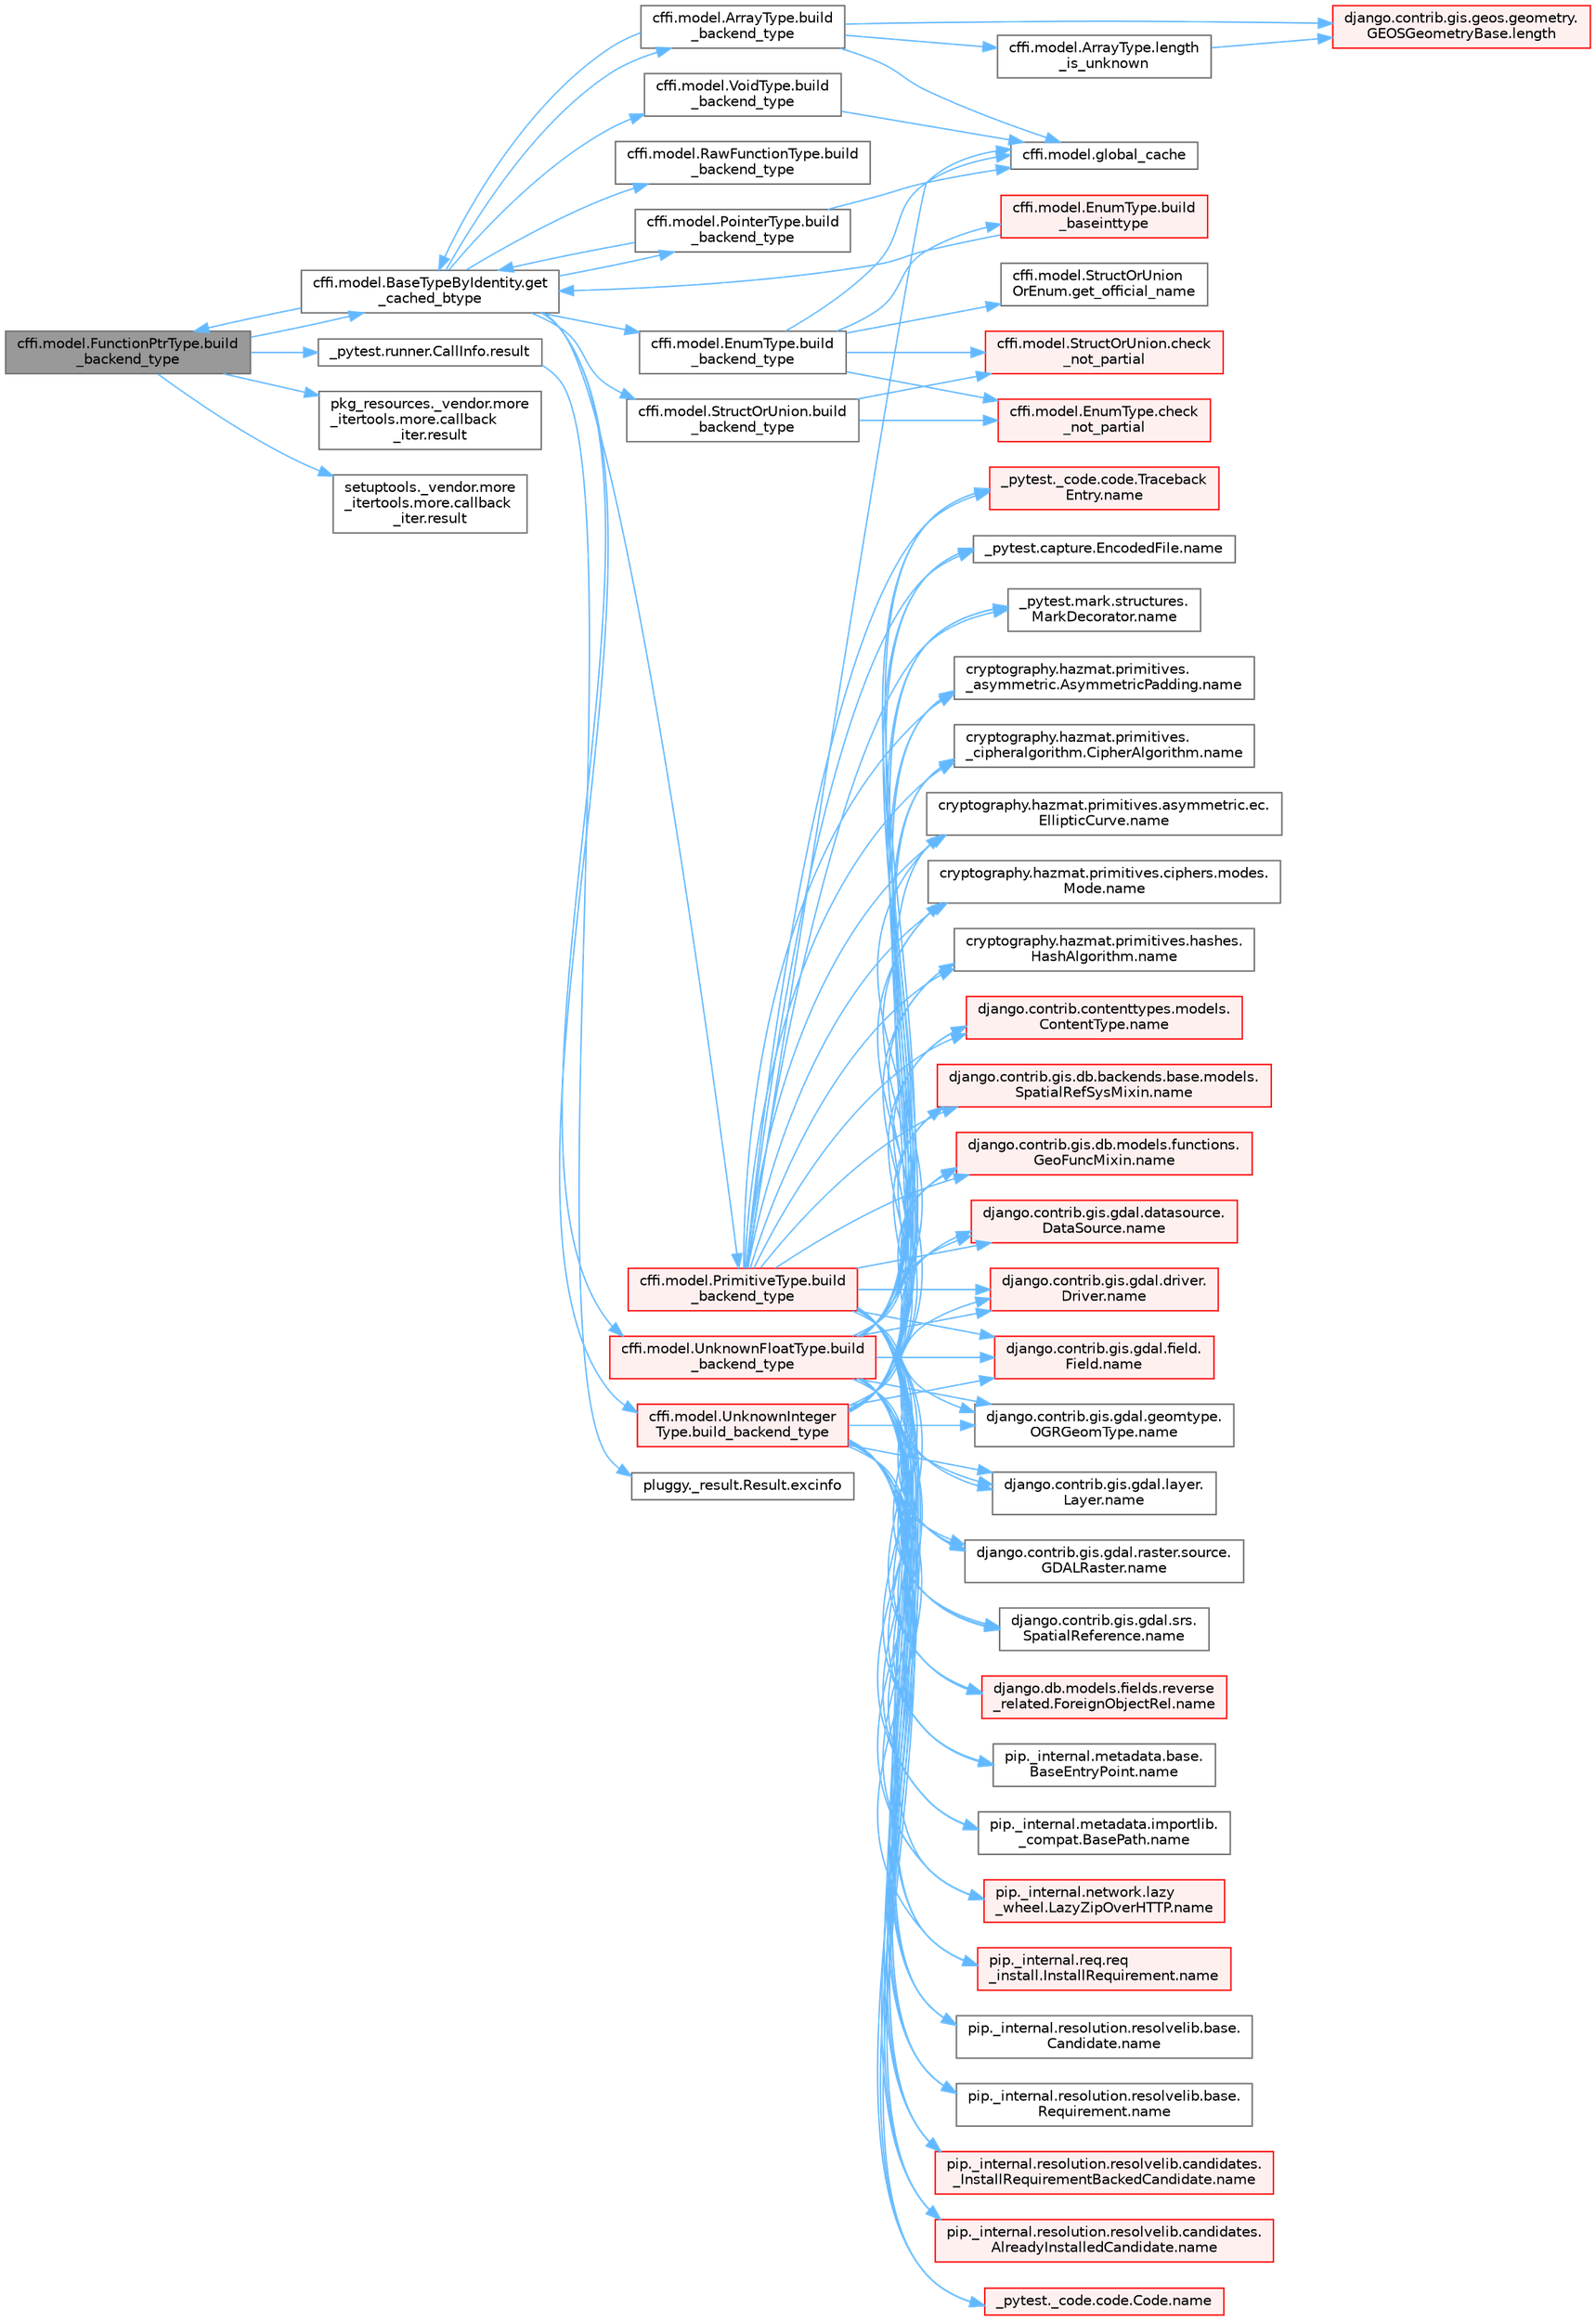 digraph "cffi.model.FunctionPtrType.build_backend_type"
{
 // LATEX_PDF_SIZE
  bgcolor="transparent";
  edge [fontname=Helvetica,fontsize=10,labelfontname=Helvetica,labelfontsize=10];
  node [fontname=Helvetica,fontsize=10,shape=box,height=0.2,width=0.4];
  rankdir="LR";
  Node1 [id="Node000001",label="cffi.model.FunctionPtrType.build\l_backend_type",height=0.2,width=0.4,color="gray40", fillcolor="grey60", style="filled", fontcolor="black",tooltip=" "];
  Node1 -> Node2 [id="edge1_Node000001_Node000002",color="steelblue1",style="solid",tooltip=" "];
  Node2 [id="Node000002",label="cffi.model.BaseTypeByIdentity.get\l_cached_btype",height=0.2,width=0.4,color="grey40", fillcolor="white", style="filled",URL="$classcffi_1_1model_1_1_base_type_by_identity.html#a95c748bcf370cdb1a55ae29c95bb01dc",tooltip=" "];
  Node2 -> Node3 [id="edge2_Node000002_Node000003",color="steelblue1",style="solid",tooltip=" "];
  Node3 [id="Node000003",label="cffi.model.ArrayType.build\l_backend_type",height=0.2,width=0.4,color="grey40", fillcolor="white", style="filled",URL="$classcffi_1_1model_1_1_array_type.html#ab1bf9b41b5139d730aafc23d27d71316",tooltip=" "];
  Node3 -> Node2 [id="edge3_Node000003_Node000002",color="steelblue1",style="solid",tooltip=" "];
  Node3 -> Node4 [id="edge4_Node000003_Node000004",color="steelblue1",style="solid",tooltip=" "];
  Node4 [id="Node000004",label="cffi.model.global_cache",height=0.2,width=0.4,color="grey40", fillcolor="white", style="filled",URL="$namespacecffi_1_1model.html#a82a2bc7f1547b557d19b9dc2bf703e34",tooltip=" "];
  Node3 -> Node5 [id="edge5_Node000003_Node000005",color="steelblue1",style="solid",tooltip=" "];
  Node5 [id="Node000005",label="django.contrib.gis.geos.geometry.\lGEOSGeometryBase.length",height=0.2,width=0.4,color="red", fillcolor="#FFF0F0", style="filled",URL="$classdjango_1_1contrib_1_1gis_1_1geos_1_1geometry_1_1_g_e_o_s_geometry_base.html#af6f81dc303e8e7ca868b48dc448282a0",tooltip=" "];
  Node3 -> Node9 [id="edge6_Node000003_Node000009",color="steelblue1",style="solid",tooltip=" "];
  Node9 [id="Node000009",label="cffi.model.ArrayType.length\l_is_unknown",height=0.2,width=0.4,color="grey40", fillcolor="white", style="filled",URL="$classcffi_1_1model_1_1_array_type.html#a406e78121d3c25de5a5fc91f0db3672a",tooltip=" "];
  Node9 -> Node5 [id="edge7_Node000009_Node000005",color="steelblue1",style="solid",tooltip=" "];
  Node2 -> Node10 [id="edge8_Node000002_Node000010",color="steelblue1",style="solid",tooltip=" "];
  Node10 [id="Node000010",label="cffi.model.EnumType.build\l_backend_type",height=0.2,width=0.4,color="grey40", fillcolor="white", style="filled",URL="$classcffi_1_1model_1_1_enum_type.html#af1663f2a58d6276d1ba973fd3dc02562",tooltip=" "];
  Node10 -> Node11 [id="edge9_Node000010_Node000011",color="steelblue1",style="solid",tooltip=" "];
  Node11 [id="Node000011",label="cffi.model.EnumType.build\l_baseinttype",height=0.2,width=0.4,color="red", fillcolor="#FFF0F0", style="filled",URL="$classcffi_1_1model_1_1_enum_type.html#a7df63fd5c2daec6baa9156b59136f415",tooltip=" "];
  Node11 -> Node2 [id="edge10_Node000011_Node000002",color="steelblue1",style="solid",tooltip=" "];
  Node10 -> Node14 [id="edge11_Node000010_Node000014",color="steelblue1",style="solid",tooltip=" "];
  Node14 [id="Node000014",label="cffi.model.EnumType.check\l_not_partial",height=0.2,width=0.4,color="red", fillcolor="#FFF0F0", style="filled",URL="$classcffi_1_1model_1_1_enum_type.html#a241d3267d1354c3ccfcb3c5d2abe3da7",tooltip=" "];
  Node10 -> Node15 [id="edge12_Node000010_Node000015",color="steelblue1",style="solid",tooltip=" "];
  Node15 [id="Node000015",label="cffi.model.StructOrUnion.check\l_not_partial",height=0.2,width=0.4,color="red", fillcolor="#FFF0F0", style="filled",URL="$classcffi_1_1model_1_1_struct_or_union.html#a6a1bb11674c72e382149e9da9048c12b",tooltip=" "];
  Node10 -> Node16 [id="edge13_Node000010_Node000016",color="steelblue1",style="solid",tooltip=" "];
  Node16 [id="Node000016",label="cffi.model.StructOrUnion\lOrEnum.get_official_name",height=0.2,width=0.4,color="grey40", fillcolor="white", style="filled",URL="$classcffi_1_1model_1_1_struct_or_union_or_enum.html#a87ac639a52387cd20acf4e50660e155b",tooltip=" "];
  Node10 -> Node4 [id="edge14_Node000010_Node000004",color="steelblue1",style="solid",tooltip=" "];
  Node2 -> Node1 [id="edge15_Node000002_Node000001",color="steelblue1",style="solid",tooltip=" "];
  Node2 -> Node17 [id="edge16_Node000002_Node000017",color="steelblue1",style="solid",tooltip=" "];
  Node17 [id="Node000017",label="cffi.model.PointerType.build\l_backend_type",height=0.2,width=0.4,color="grey40", fillcolor="white", style="filled",URL="$classcffi_1_1model_1_1_pointer_type.html#a440d41bc9ee99d0da3704e5908af3109",tooltip=" "];
  Node17 -> Node2 [id="edge17_Node000017_Node000002",color="steelblue1",style="solid",tooltip=" "];
  Node17 -> Node4 [id="edge18_Node000017_Node000004",color="steelblue1",style="solid",tooltip=" "];
  Node2 -> Node18 [id="edge19_Node000002_Node000018",color="steelblue1",style="solid",tooltip=" "];
  Node18 [id="Node000018",label="cffi.model.PrimitiveType.build\l_backend_type",height=0.2,width=0.4,color="red", fillcolor="#FFF0F0", style="filled",URL="$classcffi_1_1model_1_1_primitive_type.html#acf93b918a5bbca5bf8ef9e1b52f4282e",tooltip=" "];
  Node18 -> Node4 [id="edge20_Node000018_Node000004",color="steelblue1",style="solid",tooltip=" "];
  Node18 -> Node19 [id="edge21_Node000018_Node000019",color="steelblue1",style="solid",tooltip=" "];
  Node19 [id="Node000019",label="_pytest._code.code.Code.name",height=0.2,width=0.4,color="red", fillcolor="#FFF0F0", style="filled",URL="$class__pytest_1_1__code_1_1code_1_1_code.html#a1f3cbc53ca6df4a1bab12183694b6e78",tooltip=" "];
  Node18 -> Node30 [id="edge22_Node000018_Node000030",color="steelblue1",style="solid",tooltip=" "];
  Node30 [id="Node000030",label="_pytest._code.code.Traceback\lEntry.name",height=0.2,width=0.4,color="red", fillcolor="#FFF0F0", style="filled",URL="$class__pytest_1_1__code_1_1code_1_1_traceback_entry.html#a106b95c0753f41669fbfb8ee4c11ad3d",tooltip=" "];
  Node18 -> Node32 [id="edge23_Node000018_Node000032",color="steelblue1",style="solid",tooltip=" "];
  Node32 [id="Node000032",label="_pytest.capture.EncodedFile.name",height=0.2,width=0.4,color="grey40", fillcolor="white", style="filled",URL="$class__pytest_1_1capture_1_1_encoded_file.html#a738c73b5de21c7261d9e51f71e4f0397",tooltip=" "];
  Node18 -> Node33 [id="edge24_Node000018_Node000033",color="steelblue1",style="solid",tooltip=" "];
  Node33 [id="Node000033",label="_pytest.mark.structures.\lMarkDecorator.name",height=0.2,width=0.4,color="grey40", fillcolor="white", style="filled",URL="$class__pytest_1_1mark_1_1structures_1_1_mark_decorator.html#ae8f66760cda125450e0e3bd38689c72f",tooltip=" "];
  Node18 -> Node34 [id="edge25_Node000018_Node000034",color="steelblue1",style="solid",tooltip=" "];
  Node34 [id="Node000034",label="cryptography.hazmat.primitives.\l_asymmetric.AsymmetricPadding.name",height=0.2,width=0.4,color="grey40", fillcolor="white", style="filled",URL="$classcryptography_1_1hazmat_1_1primitives_1_1__asymmetric_1_1_asymmetric_padding.html#a8f72e8284cb336861a873ed5ce0e39b5",tooltip=" "];
  Node18 -> Node35 [id="edge26_Node000018_Node000035",color="steelblue1",style="solid",tooltip=" "];
  Node35 [id="Node000035",label="cryptography.hazmat.primitives.\l_cipheralgorithm.CipherAlgorithm.name",height=0.2,width=0.4,color="grey40", fillcolor="white", style="filled",URL="$classcryptography_1_1hazmat_1_1primitives_1_1__cipheralgorithm_1_1_cipher_algorithm.html#a50567a5c3388450ab7aa883ab34a1ac7",tooltip=" "];
  Node18 -> Node36 [id="edge27_Node000018_Node000036",color="steelblue1",style="solid",tooltip=" "];
  Node36 [id="Node000036",label="cryptography.hazmat.primitives.asymmetric.ec.\lEllipticCurve.name",height=0.2,width=0.4,color="grey40", fillcolor="white", style="filled",URL="$classcryptography_1_1hazmat_1_1primitives_1_1asymmetric_1_1ec_1_1_elliptic_curve.html#a2775c4e945309a6c7ea33dace1698a60",tooltip=" "];
  Node18 -> Node37 [id="edge28_Node000018_Node000037",color="steelblue1",style="solid",tooltip=" "];
  Node37 [id="Node000037",label="cryptography.hazmat.primitives.ciphers.modes.\lMode.name",height=0.2,width=0.4,color="grey40", fillcolor="white", style="filled",URL="$classcryptography_1_1hazmat_1_1primitives_1_1ciphers_1_1modes_1_1_mode.html#a99d93fd1370a2abbb5bb5cffbd5ff0f7",tooltip=" "];
  Node18 -> Node38 [id="edge29_Node000018_Node000038",color="steelblue1",style="solid",tooltip=" "];
  Node38 [id="Node000038",label="cryptography.hazmat.primitives.hashes.\lHashAlgorithm.name",height=0.2,width=0.4,color="grey40", fillcolor="white", style="filled",URL="$classcryptography_1_1hazmat_1_1primitives_1_1hashes_1_1_hash_algorithm.html#a42c7e1582d9b46a015774af9e5cbbb0b",tooltip=" "];
  Node18 -> Node39 [id="edge30_Node000018_Node000039",color="steelblue1",style="solid",tooltip=" "];
  Node39 [id="Node000039",label="django.contrib.contenttypes.models.\lContentType.name",height=0.2,width=0.4,color="red", fillcolor="#FFF0F0", style="filled",URL="$classdjango_1_1contrib_1_1contenttypes_1_1models_1_1_content_type.html#a305b62f56597bb2e4823dcf5e6ccdcf8",tooltip=" "];
  Node18 -> Node41 [id="edge31_Node000018_Node000041",color="steelblue1",style="solid",tooltip=" "];
  Node41 [id="Node000041",label="django.contrib.gis.db.backends.base.models.\lSpatialRefSysMixin.name",height=0.2,width=0.4,color="red", fillcolor="#FFF0F0", style="filled",URL="$classdjango_1_1contrib_1_1gis_1_1db_1_1backends_1_1base_1_1models_1_1_spatial_ref_sys_mixin.html#a56fe36e786b49160249395f453dd1cab",tooltip=" "];
  Node18 -> Node69 [id="edge32_Node000018_Node000069",color="steelblue1",style="solid",tooltip=" "];
  Node69 [id="Node000069",label="django.contrib.gis.db.models.functions.\lGeoFuncMixin.name",height=0.2,width=0.4,color="red", fillcolor="#FFF0F0", style="filled",URL="$classdjango_1_1contrib_1_1gis_1_1db_1_1models_1_1functions_1_1_geo_func_mixin.html#adeeb6b2c9db337396468712e919af622",tooltip=" "];
  Node18 -> Node70 [id="edge33_Node000018_Node000070",color="steelblue1",style="solid",tooltip=" "];
  Node70 [id="Node000070",label="django.contrib.gis.gdal.datasource.\lDataSource.name",height=0.2,width=0.4,color="red", fillcolor="#FFF0F0", style="filled",URL="$classdjango_1_1contrib_1_1gis_1_1gdal_1_1datasource_1_1_data_source.html#aaa98728c7ef6f4d96c689550e8af3ed5",tooltip=" "];
  Node18 -> Node84 [id="edge34_Node000018_Node000084",color="steelblue1",style="solid",tooltip=" "];
  Node84 [id="Node000084",label="django.contrib.gis.gdal.driver.\lDriver.name",height=0.2,width=0.4,color="red", fillcolor="#FFF0F0", style="filled",URL="$classdjango_1_1contrib_1_1gis_1_1gdal_1_1driver_1_1_driver.html#aaa5d4d1b9fd762839db84d1e56e36b7f",tooltip=" "];
  Node18 -> Node85 [id="edge35_Node000018_Node000085",color="steelblue1",style="solid",tooltip=" "];
  Node85 [id="Node000085",label="django.contrib.gis.gdal.field.\lField.name",height=0.2,width=0.4,color="red", fillcolor="#FFF0F0", style="filled",URL="$classdjango_1_1contrib_1_1gis_1_1gdal_1_1field_1_1_field.html#a28a3b0af5006d5abf34d5b1497011368",tooltip=" "];
  Node18 -> Node86 [id="edge36_Node000018_Node000086",color="steelblue1",style="solid",tooltip=" "];
  Node86 [id="Node000086",label="django.contrib.gis.gdal.geomtype.\lOGRGeomType.name",height=0.2,width=0.4,color="grey40", fillcolor="white", style="filled",URL="$classdjango_1_1contrib_1_1gis_1_1gdal_1_1geomtype_1_1_o_g_r_geom_type.html#a719b3100682ab8df79fd8a2484163b8e",tooltip=" "];
  Node18 -> Node87 [id="edge37_Node000018_Node000087",color="steelblue1",style="solid",tooltip=" "];
  Node87 [id="Node000087",label="django.contrib.gis.gdal.layer.\lLayer.name",height=0.2,width=0.4,color="grey40", fillcolor="white", style="filled",URL="$classdjango_1_1contrib_1_1gis_1_1gdal_1_1layer_1_1_layer.html#a53791d8e2fe8b1ca86b426a625e7d66c",tooltip=" "];
  Node18 -> Node88 [id="edge38_Node000018_Node000088",color="steelblue1",style="solid",tooltip=" "];
  Node88 [id="Node000088",label="django.contrib.gis.gdal.raster.source.\lGDALRaster.name",height=0.2,width=0.4,color="grey40", fillcolor="white", style="filled",URL="$classdjango_1_1contrib_1_1gis_1_1gdal_1_1raster_1_1source_1_1_g_d_a_l_raster.html#a6cca2a8eca0ab4ff2e89f0f0cce590d1",tooltip=" "];
  Node18 -> Node89 [id="edge39_Node000018_Node000089",color="steelblue1",style="solid",tooltip=" "];
  Node89 [id="Node000089",label="django.contrib.gis.gdal.srs.\lSpatialReference.name",height=0.2,width=0.4,color="grey40", fillcolor="white", style="filled",URL="$classdjango_1_1contrib_1_1gis_1_1gdal_1_1srs_1_1_spatial_reference.html#ac2c9d37b41ae1a91ca63a7046590d603",tooltip=" "];
  Node18 -> Node90 [id="edge40_Node000018_Node000090",color="steelblue1",style="solid",tooltip=" "];
  Node90 [id="Node000090",label="django.db.models.fields.reverse\l_related.ForeignObjectRel.name",height=0.2,width=0.4,color="red", fillcolor="#FFF0F0", style="filled",URL="$classdjango_1_1db_1_1models_1_1fields_1_1reverse__related_1_1_foreign_object_rel.html#a5c0c2387142987d2c9582e677e90b5d7",tooltip=" "];
  Node18 -> Node402 [id="edge41_Node000018_Node000402",color="steelblue1",style="solid",tooltip=" "];
  Node402 [id="Node000402",label="pip._internal.metadata.base.\lBaseEntryPoint.name",height=0.2,width=0.4,color="grey40", fillcolor="white", style="filled",URL="$classpip_1_1__internal_1_1metadata_1_1base_1_1_base_entry_point.html#acd0c7299966258aeb0876da26520233d",tooltip=" "];
  Node18 -> Node403 [id="edge42_Node000018_Node000403",color="steelblue1",style="solid",tooltip=" "];
  Node403 [id="Node000403",label="pip._internal.metadata.importlib.\l_compat.BasePath.name",height=0.2,width=0.4,color="grey40", fillcolor="white", style="filled",URL="$classpip_1_1__internal_1_1metadata_1_1importlib_1_1__compat_1_1_base_path.html#aa5b4e00be6be00e1bd599909ae50bc00",tooltip=" "];
  Node18 -> Node404 [id="edge43_Node000018_Node000404",color="steelblue1",style="solid",tooltip=" "];
  Node404 [id="Node000404",label="pip._internal.network.lazy\l_wheel.LazyZipOverHTTP.name",height=0.2,width=0.4,color="red", fillcolor="#FFF0F0", style="filled",URL="$classpip_1_1__internal_1_1network_1_1lazy__wheel_1_1_lazy_zip_over_h_t_t_p.html#a59403bb703d375caa6c1dda7573257a1",tooltip=" "];
  Node18 -> Node405 [id="edge44_Node000018_Node000405",color="steelblue1",style="solid",tooltip=" "];
  Node405 [id="Node000405",label="pip._internal.req.req\l_install.InstallRequirement.name",height=0.2,width=0.4,color="red", fillcolor="#FFF0F0", style="filled",URL="$classpip_1_1__internal_1_1req_1_1req__install_1_1_install_requirement.html#a6b019e16ae98576ae64c68e0f5824e34",tooltip=" "];
  Node18 -> Node413 [id="edge45_Node000018_Node000413",color="steelblue1",style="solid",tooltip=" "];
  Node413 [id="Node000413",label="pip._internal.resolution.resolvelib.base.\lCandidate.name",height=0.2,width=0.4,color="grey40", fillcolor="white", style="filled",URL="$classpip_1_1__internal_1_1resolution_1_1resolvelib_1_1base_1_1_candidate.html#a7000e68e912182072a011f9df0c142ee",tooltip=" "];
  Node18 -> Node414 [id="edge46_Node000018_Node000414",color="steelblue1",style="solid",tooltip=" "];
  Node414 [id="Node000414",label="pip._internal.resolution.resolvelib.base.\lRequirement.name",height=0.2,width=0.4,color="grey40", fillcolor="white", style="filled",URL="$classpip_1_1__internal_1_1resolution_1_1resolvelib_1_1base_1_1_requirement.html#a013752876d4b3521f3a087987b443d90",tooltip=" "];
  Node18 -> Node415 [id="edge47_Node000018_Node000415",color="steelblue1",style="solid",tooltip=" "];
  Node415 [id="Node000415",label="pip._internal.resolution.resolvelib.candidates.\l_InstallRequirementBackedCandidate.name",height=0.2,width=0.4,color="red", fillcolor="#FFF0F0", style="filled",URL="$classpip_1_1__internal_1_1resolution_1_1resolvelib_1_1candidates_1_1___install_requirement_backed_candidate.html#a1538a825241b855a4abf51d6bf616cde",tooltip=" "];
  Node18 -> Node499 [id="edge48_Node000018_Node000499",color="steelblue1",style="solid",tooltip=" "];
  Node499 [id="Node000499",label="pip._internal.resolution.resolvelib.candidates.\lAlreadyInstalledCandidate.name",height=0.2,width=0.4,color="red", fillcolor="#FFF0F0", style="filled",URL="$classpip_1_1__internal_1_1resolution_1_1resolvelib_1_1candidates_1_1_already_installed_candidate.html#a0f4ae3f092daa140dc8bda04e8d0f2d0",tooltip=" "];
  Node2 -> Node4539 [id="edge49_Node000002_Node004539",color="steelblue1",style="solid",tooltip=" "];
  Node4539 [id="Node004539",label="cffi.model.RawFunctionType.build\l_backend_type",height=0.2,width=0.4,color="grey40", fillcolor="white", style="filled",URL="$classcffi_1_1model_1_1_raw_function_type.html#aea1a643bbda2f7840da465bab784760a",tooltip=" "];
  Node2 -> Node4540 [id="edge50_Node000002_Node004540",color="steelblue1",style="solid",tooltip=" "];
  Node4540 [id="Node004540",label="cffi.model.StructOrUnion.build\l_backend_type",height=0.2,width=0.4,color="grey40", fillcolor="white", style="filled",URL="$classcffi_1_1model_1_1_struct_or_union.html#aa028e84b721b7d2cd7e246526706561f",tooltip=" "];
  Node4540 -> Node14 [id="edge51_Node004540_Node000014",color="steelblue1",style="solid",tooltip=" "];
  Node4540 -> Node15 [id="edge52_Node004540_Node000015",color="steelblue1",style="solid",tooltip=" "];
  Node2 -> Node4541 [id="edge53_Node000002_Node004541",color="steelblue1",style="solid",tooltip=" "];
  Node4541 [id="Node004541",label="cffi.model.UnknownFloatType.build\l_backend_type",height=0.2,width=0.4,color="red", fillcolor="#FFF0F0", style="filled",URL="$classcffi_1_1model_1_1_unknown_float_type.html#a5d9ae67be835ab28339d1084b97e441f",tooltip=" "];
  Node4541 -> Node19 [id="edge54_Node004541_Node000019",color="steelblue1",style="solid",tooltip=" "];
  Node4541 -> Node30 [id="edge55_Node004541_Node000030",color="steelblue1",style="solid",tooltip=" "];
  Node4541 -> Node32 [id="edge56_Node004541_Node000032",color="steelblue1",style="solid",tooltip=" "];
  Node4541 -> Node33 [id="edge57_Node004541_Node000033",color="steelblue1",style="solid",tooltip=" "];
  Node4541 -> Node34 [id="edge58_Node004541_Node000034",color="steelblue1",style="solid",tooltip=" "];
  Node4541 -> Node35 [id="edge59_Node004541_Node000035",color="steelblue1",style="solid",tooltip=" "];
  Node4541 -> Node36 [id="edge60_Node004541_Node000036",color="steelblue1",style="solid",tooltip=" "];
  Node4541 -> Node37 [id="edge61_Node004541_Node000037",color="steelblue1",style="solid",tooltip=" "];
  Node4541 -> Node38 [id="edge62_Node004541_Node000038",color="steelblue1",style="solid",tooltip=" "];
  Node4541 -> Node39 [id="edge63_Node004541_Node000039",color="steelblue1",style="solid",tooltip=" "];
  Node4541 -> Node41 [id="edge64_Node004541_Node000041",color="steelblue1",style="solid",tooltip=" "];
  Node4541 -> Node69 [id="edge65_Node004541_Node000069",color="steelblue1",style="solid",tooltip=" "];
  Node4541 -> Node70 [id="edge66_Node004541_Node000070",color="steelblue1",style="solid",tooltip=" "];
  Node4541 -> Node84 [id="edge67_Node004541_Node000084",color="steelblue1",style="solid",tooltip=" "];
  Node4541 -> Node85 [id="edge68_Node004541_Node000085",color="steelblue1",style="solid",tooltip=" "];
  Node4541 -> Node86 [id="edge69_Node004541_Node000086",color="steelblue1",style="solid",tooltip=" "];
  Node4541 -> Node87 [id="edge70_Node004541_Node000087",color="steelblue1",style="solid",tooltip=" "];
  Node4541 -> Node88 [id="edge71_Node004541_Node000088",color="steelblue1",style="solid",tooltip=" "];
  Node4541 -> Node89 [id="edge72_Node004541_Node000089",color="steelblue1",style="solid",tooltip=" "];
  Node4541 -> Node90 [id="edge73_Node004541_Node000090",color="steelblue1",style="solid",tooltip=" "];
  Node4541 -> Node402 [id="edge74_Node004541_Node000402",color="steelblue1",style="solid",tooltip=" "];
  Node4541 -> Node403 [id="edge75_Node004541_Node000403",color="steelblue1",style="solid",tooltip=" "];
  Node4541 -> Node404 [id="edge76_Node004541_Node000404",color="steelblue1",style="solid",tooltip=" "];
  Node4541 -> Node405 [id="edge77_Node004541_Node000405",color="steelblue1",style="solid",tooltip=" "];
  Node4541 -> Node413 [id="edge78_Node004541_Node000413",color="steelblue1",style="solid",tooltip=" "];
  Node4541 -> Node414 [id="edge79_Node004541_Node000414",color="steelblue1",style="solid",tooltip=" "];
  Node4541 -> Node415 [id="edge80_Node004541_Node000415",color="steelblue1",style="solid",tooltip=" "];
  Node4541 -> Node499 [id="edge81_Node004541_Node000499",color="steelblue1",style="solid",tooltip=" "];
  Node2 -> Node4542 [id="edge82_Node000002_Node004542",color="steelblue1",style="solid",tooltip=" "];
  Node4542 [id="Node004542",label="cffi.model.UnknownInteger\lType.build_backend_type",height=0.2,width=0.4,color="red", fillcolor="#FFF0F0", style="filled",URL="$classcffi_1_1model_1_1_unknown_integer_type.html#a02a48c39e7760d3561f46c8f7b9751a5",tooltip=" "];
  Node4542 -> Node19 [id="edge83_Node004542_Node000019",color="steelblue1",style="solid",tooltip=" "];
  Node4542 -> Node30 [id="edge84_Node004542_Node000030",color="steelblue1",style="solid",tooltip=" "];
  Node4542 -> Node32 [id="edge85_Node004542_Node000032",color="steelblue1",style="solid",tooltip=" "];
  Node4542 -> Node33 [id="edge86_Node004542_Node000033",color="steelblue1",style="solid",tooltip=" "];
  Node4542 -> Node34 [id="edge87_Node004542_Node000034",color="steelblue1",style="solid",tooltip=" "];
  Node4542 -> Node35 [id="edge88_Node004542_Node000035",color="steelblue1",style="solid",tooltip=" "];
  Node4542 -> Node36 [id="edge89_Node004542_Node000036",color="steelblue1",style="solid",tooltip=" "];
  Node4542 -> Node37 [id="edge90_Node004542_Node000037",color="steelblue1",style="solid",tooltip=" "];
  Node4542 -> Node38 [id="edge91_Node004542_Node000038",color="steelblue1",style="solid",tooltip=" "];
  Node4542 -> Node39 [id="edge92_Node004542_Node000039",color="steelblue1",style="solid",tooltip=" "];
  Node4542 -> Node41 [id="edge93_Node004542_Node000041",color="steelblue1",style="solid",tooltip=" "];
  Node4542 -> Node69 [id="edge94_Node004542_Node000069",color="steelblue1",style="solid",tooltip=" "];
  Node4542 -> Node70 [id="edge95_Node004542_Node000070",color="steelblue1",style="solid",tooltip=" "];
  Node4542 -> Node84 [id="edge96_Node004542_Node000084",color="steelblue1",style="solid",tooltip=" "];
  Node4542 -> Node85 [id="edge97_Node004542_Node000085",color="steelblue1",style="solid",tooltip=" "];
  Node4542 -> Node86 [id="edge98_Node004542_Node000086",color="steelblue1",style="solid",tooltip=" "];
  Node4542 -> Node87 [id="edge99_Node004542_Node000087",color="steelblue1",style="solid",tooltip=" "];
  Node4542 -> Node88 [id="edge100_Node004542_Node000088",color="steelblue1",style="solid",tooltip=" "];
  Node4542 -> Node89 [id="edge101_Node004542_Node000089",color="steelblue1",style="solid",tooltip=" "];
  Node4542 -> Node90 [id="edge102_Node004542_Node000090",color="steelblue1",style="solid",tooltip=" "];
  Node4542 -> Node402 [id="edge103_Node004542_Node000402",color="steelblue1",style="solid",tooltip=" "];
  Node4542 -> Node403 [id="edge104_Node004542_Node000403",color="steelblue1",style="solid",tooltip=" "];
  Node4542 -> Node404 [id="edge105_Node004542_Node000404",color="steelblue1",style="solid",tooltip=" "];
  Node4542 -> Node405 [id="edge106_Node004542_Node000405",color="steelblue1",style="solid",tooltip=" "];
  Node4542 -> Node413 [id="edge107_Node004542_Node000413",color="steelblue1",style="solid",tooltip=" "];
  Node4542 -> Node414 [id="edge108_Node004542_Node000414",color="steelblue1",style="solid",tooltip=" "];
  Node4542 -> Node415 [id="edge109_Node004542_Node000415",color="steelblue1",style="solid",tooltip=" "];
  Node4542 -> Node499 [id="edge110_Node004542_Node000499",color="steelblue1",style="solid",tooltip=" "];
  Node2 -> Node4543 [id="edge111_Node000002_Node004543",color="steelblue1",style="solid",tooltip=" "];
  Node4543 [id="Node004543",label="cffi.model.VoidType.build\l_backend_type",height=0.2,width=0.4,color="grey40", fillcolor="white", style="filled",URL="$classcffi_1_1model_1_1_void_type.html#ad1cfd2f24d76bb8b0ef086071edfe50e",tooltip=" "];
  Node4543 -> Node4 [id="edge112_Node004543_Node000004",color="steelblue1",style="solid",tooltip=" "];
  Node1 -> Node1145 [id="edge113_Node000001_Node001145",color="steelblue1",style="solid",tooltip=" "];
  Node1145 [id="Node001145",label="_pytest.runner.CallInfo.result",height=0.2,width=0.4,color="grey40", fillcolor="white", style="filled",URL="$class__pytest_1_1runner_1_1_call_info.html#aa20fb81bb861308c8630c9b078fa9744",tooltip=" "];
  Node1145 -> Node1146 [id="edge114_Node001145_Node001146",color="steelblue1",style="solid",tooltip=" "];
  Node1146 [id="Node001146",label="pluggy._result.Result.excinfo",height=0.2,width=0.4,color="grey40", fillcolor="white", style="filled",URL="$classpluggy_1_1__result_1_1_result.html#a4a9bc7675f26361cf91cfe48c3baf73d",tooltip=" "];
  Node1 -> Node1147 [id="edge115_Node000001_Node001147",color="steelblue1",style="solid",tooltip=" "];
  Node1147 [id="Node001147",label="pkg_resources._vendor.more\l_itertools.more.callback\l_iter.result",height=0.2,width=0.4,color="grey40", fillcolor="white", style="filled",URL="$classpkg__resources_1_1__vendor_1_1more__itertools_1_1more_1_1callback__iter.html#a6afb93a7b23dee359723bd840f95acd0",tooltip=" "];
  Node1 -> Node1148 [id="edge116_Node000001_Node001148",color="steelblue1",style="solid",tooltip=" "];
  Node1148 [id="Node001148",label="setuptools._vendor.more\l_itertools.more.callback\l_iter.result",height=0.2,width=0.4,color="grey40", fillcolor="white", style="filled",URL="$classsetuptools_1_1__vendor_1_1more__itertools_1_1more_1_1callback__iter.html#a1f392626f7413a76bea54b12f1fd9504",tooltip=" "];
}
